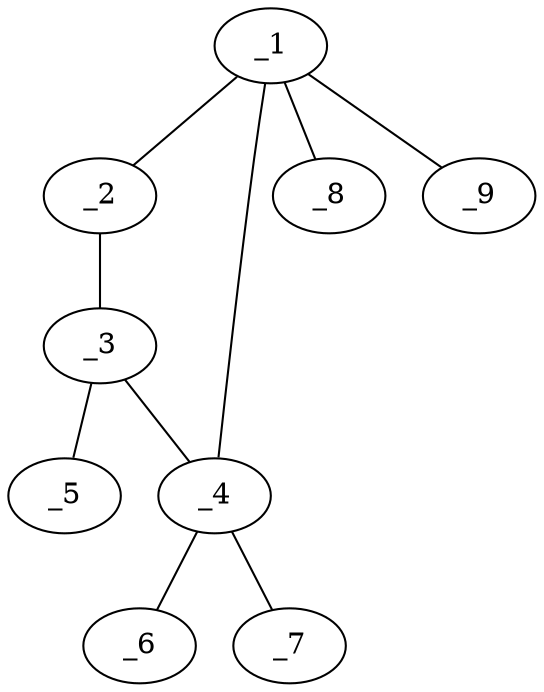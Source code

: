graph molid691610 {
	_1	 [charge=0,
		chem=1,
		symbol="C  ",
		x="2.7071",
		y="-0.8536"];
	_2	 [charge=0,
		chem=4,
		symbol="N  ",
		x=2,
		y="-0.1464"];
	_1 -- _2	 [valence=1];
	_4	 [charge=0,
		chem=1,
		symbol="C  ",
		x="3.4142",
		y="-0.1464"];
	_1 -- _4	 [valence=1];
	_8	 [charge=0,
		chem=1,
		symbol="C  ",
		x=2,
		y="-1.5607"];
	_1 -- _8	 [valence=1];
	_9	 [charge=0,
		chem=1,
		symbol="C  ",
		x="3.4142",
		y="-1.5607"];
	_1 -- _9	 [valence=1];
	_3	 [charge=1,
		chem=4,
		symbol="N  ",
		x="2.7071",
		y="0.5607"];
	_2 -- _3	 [valence=2];
	_3 -- _4	 [valence=1];
	_5	 [charge="-1",
		chem=2,
		symbol="O  ",
		x="2.7071",
		y="1.5607"];
	_3 -- _5	 [valence=1];
	_6	 [charge=0,
		chem=1,
		symbol="C  ",
		x="4.1213",
		y="-0.8535"];
	_4 -- _6	 [valence=1];
	_7	 [charge=0,
		chem=1,
		symbol="C  ",
		x="4.1213",
		y="0.5607"];
	_4 -- _7	 [valence=1];
}
